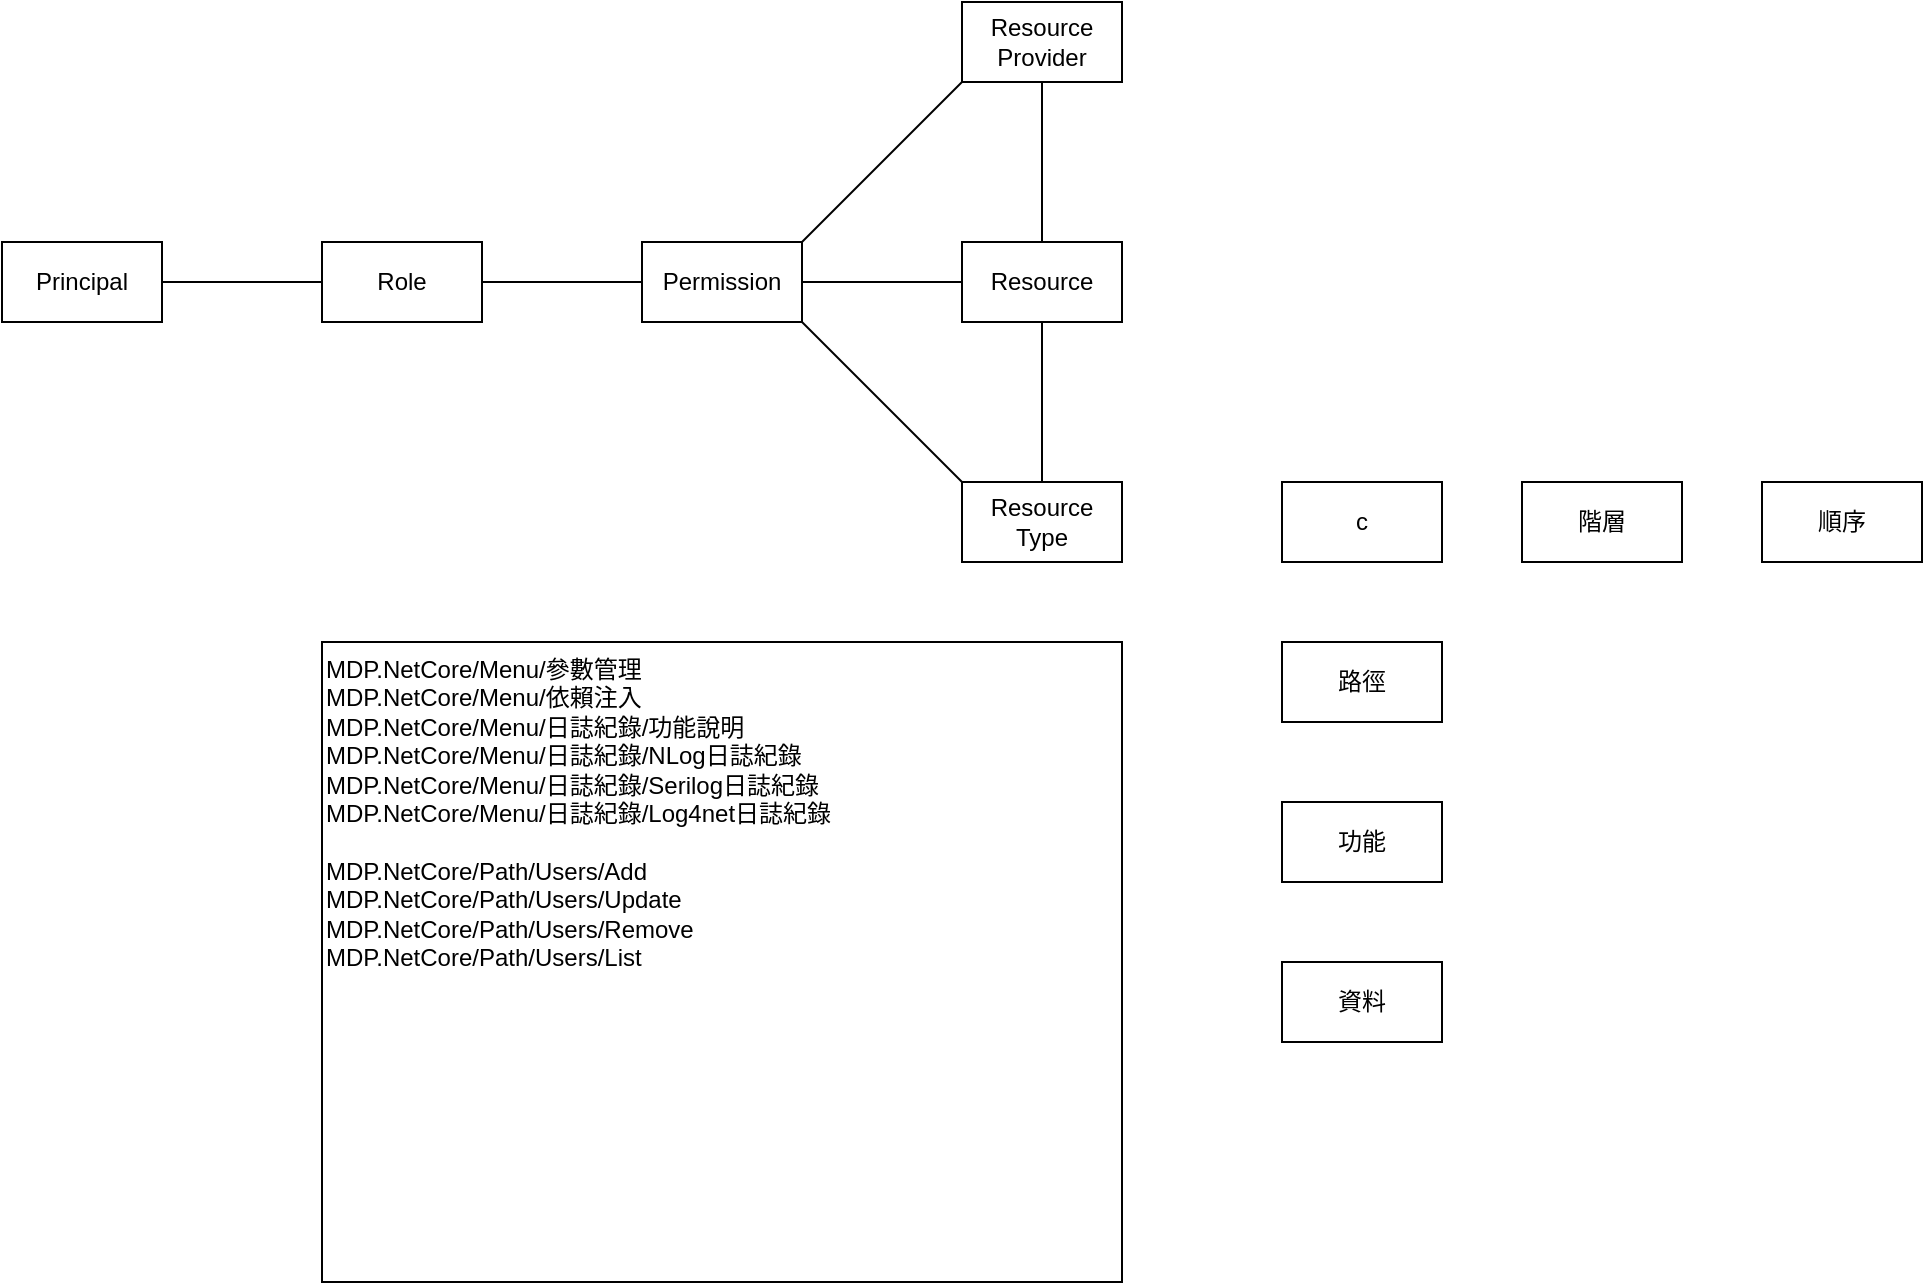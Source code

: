 <mxfile version="14.5.1" type="device"><diagram id="dRDfyz3kmAGQtchix1b5" name="第1頁"><mxGraphModel dx="793" dy="448" grid="1" gridSize="10" guides="1" tooltips="1" connect="1" arrows="1" fold="1" page="1" pageScale="1" pageWidth="1169" pageHeight="827" math="0" shadow="0"><root><mxCell id="0"/><mxCell id="1" parent="0"/><mxCell id="FclktpyIduerUi-WRkMM-1" value="c" style="rounded=0;whiteSpace=wrap;html=1;" vertex="1" parent="1"><mxGeometry x="800" y="280" width="80" height="40" as="geometry"/></mxCell><mxCell id="FclktpyIduerUi-WRkMM-2" value="路徑" style="rounded=0;whiteSpace=wrap;html=1;" vertex="1" parent="1"><mxGeometry x="800" y="360" width="80" height="40" as="geometry"/></mxCell><mxCell id="FclktpyIduerUi-WRkMM-3" value="功能" style="rounded=0;whiteSpace=wrap;html=1;" vertex="1" parent="1"><mxGeometry x="800" y="440" width="80" height="40" as="geometry"/></mxCell><mxCell id="FclktpyIduerUi-WRkMM-4" value="資料" style="rounded=0;whiteSpace=wrap;html=1;" vertex="1" parent="1"><mxGeometry x="800" y="520" width="80" height="40" as="geometry"/></mxCell><mxCell id="FclktpyIduerUi-WRkMM-5" value="Resource Provider" style="rounded=0;whiteSpace=wrap;html=1;" vertex="1" parent="1"><mxGeometry x="640" y="40" width="80" height="40" as="geometry"/></mxCell><mxCell id="FclktpyIduerUi-WRkMM-6" value="Role" style="rounded=0;whiteSpace=wrap;html=1;" vertex="1" parent="1"><mxGeometry x="320" y="160" width="80" height="40" as="geometry"/></mxCell><mxCell id="FclktpyIduerUi-WRkMM-7" value="Principal" style="rounded=0;whiteSpace=wrap;html=1;" vertex="1" parent="1"><mxGeometry x="160" y="160" width="80" height="40" as="geometry"/></mxCell><mxCell id="FclktpyIduerUi-WRkMM-10" value="Resource" style="rounded=0;whiteSpace=wrap;html=1;" vertex="1" parent="1"><mxGeometry x="640" y="160" width="80" height="40" as="geometry"/></mxCell><mxCell id="FclktpyIduerUi-WRkMM-11" value="Permission" style="rounded=0;whiteSpace=wrap;html=1;" vertex="1" parent="1"><mxGeometry x="480" y="160" width="80" height="40" as="geometry"/></mxCell><mxCell id="FclktpyIduerUi-WRkMM-12" value="" style="endArrow=none;html=1;exitX=1;exitY=0.5;exitDx=0;exitDy=0;entryX=0;entryY=0.5;entryDx=0;entryDy=0;" edge="1" parent="1" source="FclktpyIduerUi-WRkMM-7" target="FclktpyIduerUi-WRkMM-6"><mxGeometry width="50" height="50" relative="1" as="geometry"><mxPoint x="690" y="290" as="sourcePoint"/><mxPoint x="740" y="240" as="targetPoint"/></mxGeometry></mxCell><mxCell id="FclktpyIduerUi-WRkMM-14" value="" style="endArrow=none;html=1;exitX=1;exitY=0.5;exitDx=0;exitDy=0;entryX=0;entryY=0.5;entryDx=0;entryDy=0;" edge="1" parent="1" source="FclktpyIduerUi-WRkMM-6" target="FclktpyIduerUi-WRkMM-11"><mxGeometry width="50" height="50" relative="1" as="geometry"><mxPoint x="250" y="190" as="sourcePoint"/><mxPoint x="330" y="190" as="targetPoint"/></mxGeometry></mxCell><mxCell id="FclktpyIduerUi-WRkMM-15" value="" style="endArrow=none;html=1;exitX=1;exitY=0.5;exitDx=0;exitDy=0;" edge="1" parent="1" source="FclktpyIduerUi-WRkMM-11" target="FclktpyIduerUi-WRkMM-10"><mxGeometry width="50" height="50" relative="1" as="geometry"><mxPoint x="260" y="200" as="sourcePoint"/><mxPoint x="340" y="200" as="targetPoint"/></mxGeometry></mxCell><mxCell id="FclktpyIduerUi-WRkMM-16" value="" style="endArrow=none;html=1;" edge="1" parent="1" source="FclktpyIduerUi-WRkMM-10" target="FclktpyIduerUi-WRkMM-5"><mxGeometry width="50" height="50" relative="1" as="geometry"><mxPoint x="270" y="210" as="sourcePoint"/><mxPoint x="350" y="210" as="targetPoint"/></mxGeometry></mxCell><mxCell id="FclktpyIduerUi-WRkMM-17" value="" style="endArrow=none;html=1;exitX=1;exitY=0;exitDx=0;exitDy=0;entryX=0;entryY=1;entryDx=0;entryDy=0;" edge="1" parent="1" source="FclktpyIduerUi-WRkMM-11" target="FclktpyIduerUi-WRkMM-5"><mxGeometry width="50" height="50" relative="1" as="geometry"><mxPoint x="280" y="220" as="sourcePoint"/><mxPoint x="360" y="220" as="targetPoint"/></mxGeometry></mxCell><mxCell id="FclktpyIduerUi-WRkMM-18" value="Resource Type" style="rounded=0;whiteSpace=wrap;html=1;" vertex="1" parent="1"><mxGeometry x="640" y="280" width="80" height="40" as="geometry"/></mxCell><mxCell id="FclktpyIduerUi-WRkMM-19" value="" style="endArrow=none;html=1;entryX=0;entryY=0;entryDx=0;entryDy=0;exitX=1;exitY=1;exitDx=0;exitDy=0;" edge="1" parent="1" source="FclktpyIduerUi-WRkMM-11" target="FclktpyIduerUi-WRkMM-18"><mxGeometry width="50" height="50" relative="1" as="geometry"><mxPoint x="570" y="190" as="sourcePoint"/><mxPoint x="650" y="190" as="targetPoint"/></mxGeometry></mxCell><mxCell id="FclktpyIduerUi-WRkMM-20" value="" style="endArrow=none;html=1;entryX=0.5;entryY=0;entryDx=0;entryDy=0;exitX=0.5;exitY=1;exitDx=0;exitDy=0;" edge="1" parent="1" source="FclktpyIduerUi-WRkMM-10" target="FclktpyIduerUi-WRkMM-18"><mxGeometry width="50" height="50" relative="1" as="geometry"><mxPoint x="570" y="210" as="sourcePoint"/><mxPoint x="650" y="290" as="targetPoint"/></mxGeometry></mxCell><mxCell id="FclktpyIduerUi-WRkMM-21" value="階層" style="rounded=0;whiteSpace=wrap;html=1;" vertex="1" parent="1"><mxGeometry x="920" y="280" width="80" height="40" as="geometry"/></mxCell><mxCell id="FclktpyIduerUi-WRkMM-22" value="順序" style="rounded=0;whiteSpace=wrap;html=1;" vertex="1" parent="1"><mxGeometry x="1040" y="280" width="80" height="40" as="geometry"/></mxCell><mxCell id="FclktpyIduerUi-WRkMM-23" value="&lt;span&gt;&lt;div&gt;MDP.NetCore/Menu/參數管理&lt;/div&gt;&lt;div&gt;MDP.NetCore/Menu/依賴注入&lt;/div&gt;&lt;div&gt;MDP.NetCore/Menu/日誌紀錄/功能說明&lt;/div&gt;&lt;div&gt;MDP.NetCore/Menu/日誌紀錄/NLog日誌紀錄&lt;/div&gt;&lt;div&gt;MDP.NetCore/Menu/日誌紀錄/Serilog日誌紀錄&lt;/div&gt;&lt;div&gt;MDP.NetCore/Menu/日誌紀錄/Log4net日誌紀錄&lt;/div&gt;&lt;div&gt;&lt;br&gt;&lt;/div&gt;&lt;div&gt;MDP.NetCore/Path/Users/Add&lt;/div&gt;&lt;div&gt;MDP.NetCore/Path/Users/Update&lt;/div&gt;&lt;div&gt;MDP.NetCore/Path/Users/Remove&lt;/div&gt;&lt;div&gt;MDP.NetCore/Path/Users/List&lt;/div&gt;&lt;/span&gt;" style="rounded=0;whiteSpace=wrap;html=1;align=left;verticalAlign=top;" vertex="1" parent="1"><mxGeometry x="320" y="360" width="400" height="320" as="geometry"/></mxCell></root></mxGraphModel></diagram></mxfile>